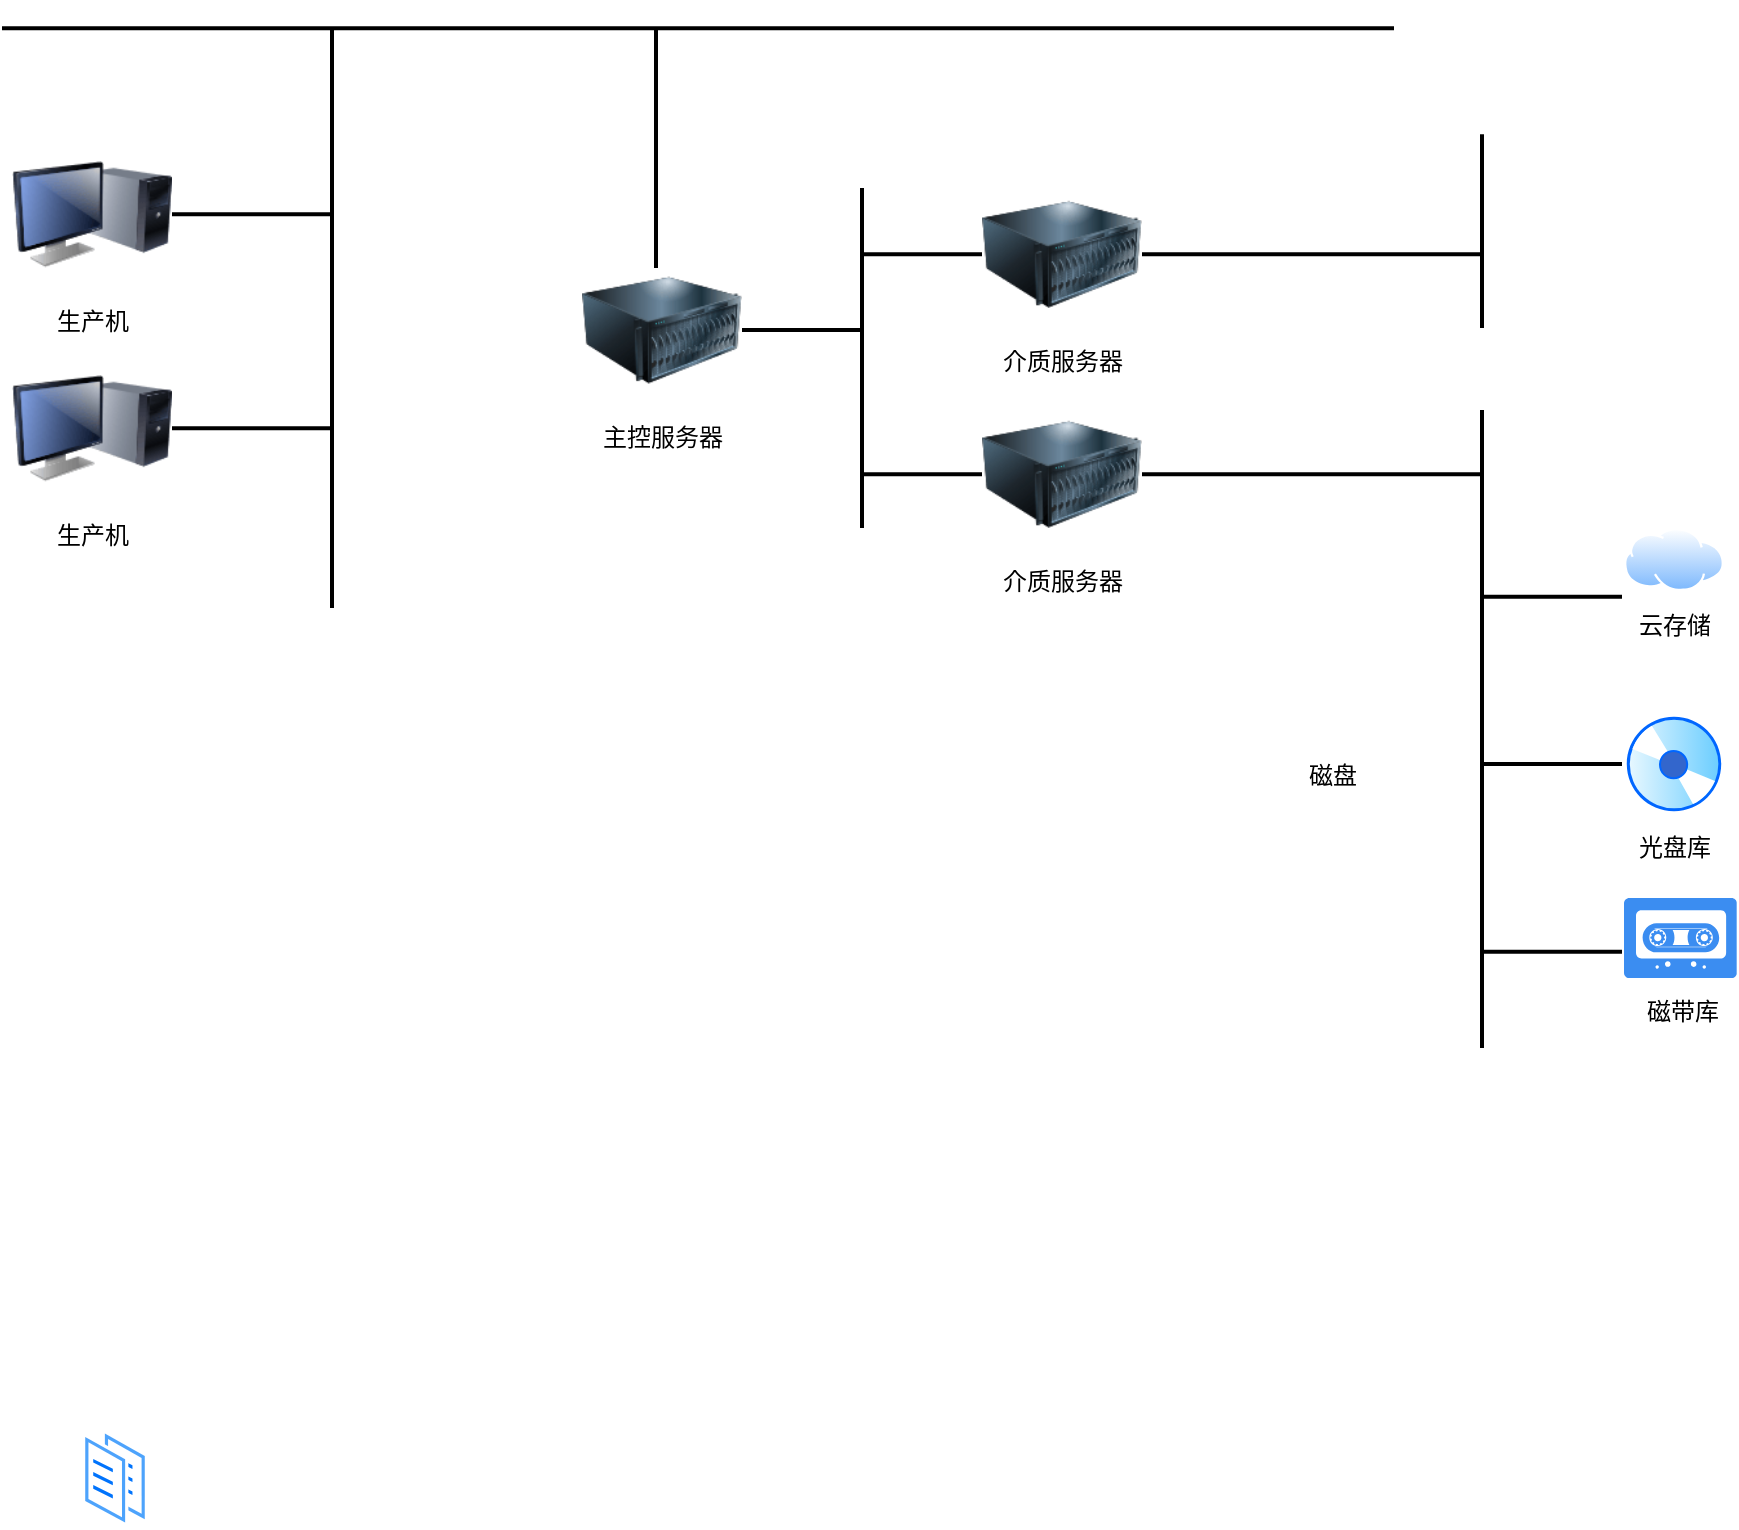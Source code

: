 <mxfile version="18.0.3" type="github">
  <diagram id="WPUKt3A7oiI-CKSTH1vF" name="Page-1">
    <mxGraphModel dx="1520" dy="752" grid="1" gridSize="10" guides="1" tooltips="1" connect="1" arrows="1" fold="1" page="0" pageScale="1" pageWidth="827" pageHeight="1169" math="0" shadow="0">
      <root>
        <mxCell id="0" />
        <mxCell id="1" parent="0" />
        <mxCell id="WDFu7RG4AvuWlvJgH90q-14" value="" style="line;strokeWidth=2;html=1;" parent="1" vertex="1">
          <mxGeometry y="147" width="696" height="26.25" as="geometry" />
        </mxCell>
        <mxCell id="qWO8GCQ1N2hHEBJl1-c2-2" value="" style="line;strokeWidth=2;direction=north;html=1;" vertex="1" parent="1">
          <mxGeometry x="160" y="160" width="10" height="290" as="geometry" />
        </mxCell>
        <mxCell id="qWO8GCQ1N2hHEBJl1-c2-3" value="" style="line;strokeWidth=2;html=1;" vertex="1" parent="1">
          <mxGeometry x="85" y="240" width="80" height="26.25" as="geometry" />
        </mxCell>
        <mxCell id="qWO8GCQ1N2hHEBJl1-c2-4" value="" style="line;strokeWidth=2;html=1;" vertex="1" parent="1">
          <mxGeometry x="85" y="347" width="80" height="26.25" as="geometry" />
        </mxCell>
        <mxCell id="qWO8GCQ1N2hHEBJl1-c2-5" value="生产机" style="image;html=1;image=img/lib/clip_art/computers/Monitor_Tower_128x128.png" vertex="1" parent="1">
          <mxGeometry x="5" y="320.12" width="80" height="80" as="geometry" />
        </mxCell>
        <mxCell id="qWO8GCQ1N2hHEBJl1-c2-6" value="生产机" style="image;html=1;image=img/lib/clip_art/computers/Monitor_Tower_128x128.png" vertex="1" parent="1">
          <mxGeometry x="5" y="213.13" width="80" height="80" as="geometry" />
        </mxCell>
        <mxCell id="qWO8GCQ1N2hHEBJl1-c2-9" value="" style="line;strokeWidth=2;direction=north;html=1;" vertex="1" parent="1">
          <mxGeometry x="322" y="160" width="10" height="120" as="geometry" />
        </mxCell>
        <mxCell id="qWO8GCQ1N2hHEBJl1-c2-10" value="主控服务器" style="image;html=1;image=img/lib/clip_art/computers/Server_128x128.png" vertex="1" parent="1">
          <mxGeometry x="290" y="271" width="80" height="80" as="geometry" />
        </mxCell>
        <mxCell id="qWO8GCQ1N2hHEBJl1-c2-12" value="" style="line;strokeWidth=2;html=1;" vertex="1" parent="1">
          <mxGeometry x="370" y="297.88" width="60" height="26.25" as="geometry" />
        </mxCell>
        <mxCell id="qWO8GCQ1N2hHEBJl1-c2-13" value="" style="line;strokeWidth=2;direction=north;html=1;" vertex="1" parent="1">
          <mxGeometry x="425" y="240" width="10" height="170" as="geometry" />
        </mxCell>
        <mxCell id="qWO8GCQ1N2hHEBJl1-c2-14" value="" style="line;strokeWidth=2;html=1;" vertex="1" parent="1">
          <mxGeometry x="430" y="260" width="60" height="26.25" as="geometry" />
        </mxCell>
        <mxCell id="qWO8GCQ1N2hHEBJl1-c2-15" value="" style="line;strokeWidth=2;html=1;" vertex="1" parent="1">
          <mxGeometry x="430" y="370" width="60" height="26.25" as="geometry" />
        </mxCell>
        <mxCell id="qWO8GCQ1N2hHEBJl1-c2-16" value="介质服务器" style="image;html=1;image=img/lib/clip_art/computers/Server_128x128.png" vertex="1" parent="1">
          <mxGeometry x="490" y="233.13" width="80" height="80" as="geometry" />
        </mxCell>
        <mxCell id="qWO8GCQ1N2hHEBJl1-c2-17" value="介质服务器" style="image;html=1;image=img/lib/clip_art/computers/Server_128x128.png" vertex="1" parent="1">
          <mxGeometry x="490" y="343.12" width="80" height="80" as="geometry" />
        </mxCell>
        <mxCell id="qWO8GCQ1N2hHEBJl1-c2-18" value="" style="line;strokeWidth=2;html=1;" vertex="1" parent="1">
          <mxGeometry x="570" y="260" width="170" height="26.25" as="geometry" />
        </mxCell>
        <mxCell id="qWO8GCQ1N2hHEBJl1-c2-20" value="光盘库" style="aspect=fixed;perimeter=ellipsePerimeter;html=1;align=center;shadow=0;dashed=0;spacingTop=3;image;image=img/lib/active_directory/cd_dvd.svg;labelBackgroundColor=none;" vertex="1" parent="1">
          <mxGeometry x="811" y="503" width="50" height="50" as="geometry" />
        </mxCell>
        <mxCell id="qWO8GCQ1N2hHEBJl1-c2-21" value="" style="aspect=fixed;perimeter=ellipsePerimeter;html=1;align=center;shadow=0;dashed=0;spacingTop=3;image;image=img/lib/active_directory/documents.svg;labelBackgroundColor=#FF3399;" vertex="1" parent="1">
          <mxGeometry x="40" y="860" width="33" height="50" as="geometry" />
        </mxCell>
        <mxCell id="qWO8GCQ1N2hHEBJl1-c2-23" value="云存储" style="aspect=fixed;perimeter=ellipsePerimeter;html=1;align=center;shadow=0;dashed=0;spacingTop=3;image;image=img/lib/active_directory/internet_cloud.svg;labelBackgroundColor=none;" vertex="1" parent="1">
          <mxGeometry x="811" y="410" width="50" height="31.5" as="geometry" />
        </mxCell>
        <mxCell id="qWO8GCQ1N2hHEBJl1-c2-25" value="" style="line;strokeWidth=2;html=1;" vertex="1" parent="1">
          <mxGeometry x="570" y="369.99" width="170" height="26.25" as="geometry" />
        </mxCell>
        <mxCell id="qWO8GCQ1N2hHEBJl1-c2-26" value="" style="line;strokeWidth=2;direction=north;html=1;" vertex="1" parent="1">
          <mxGeometry x="735" y="351" width="10" height="319" as="geometry" />
        </mxCell>
        <mxCell id="qWO8GCQ1N2hHEBJl1-c2-27" value="" style="line;strokeWidth=2;direction=north;html=1;" vertex="1" parent="1">
          <mxGeometry x="735" y="213.13" width="10" height="96.87" as="geometry" />
        </mxCell>
        <mxCell id="qWO8GCQ1N2hHEBJl1-c2-29" value="" style="sketch=0;html=1;aspect=fixed;strokeColor=none;shadow=0;align=center;verticalAlign=top;fillColor=#3B8DF1;shape=mxgraph.gcp2.tape_record;labelBackgroundColor=none;" vertex="1" parent="1">
          <mxGeometry x="811" y="595" width="56.34" height="40" as="geometry" />
        </mxCell>
        <mxCell id="qWO8GCQ1N2hHEBJl1-c2-32" value="磁带库" style="text;html=1;align=center;verticalAlign=middle;resizable=0;points=[];autosize=1;strokeColor=none;fillColor=none;" vertex="1" parent="1">
          <mxGeometry x="815" y="642" width="50" height="20" as="geometry" />
        </mxCell>
        <mxCell id="qWO8GCQ1N2hHEBJl1-c2-34" value="" style="line;strokeWidth=2;html=1;" vertex="1" parent="1">
          <mxGeometry x="740" y="431.25" width="70" height="26.25" as="geometry" />
        </mxCell>
        <mxCell id="qWO8GCQ1N2hHEBJl1-c2-35" value="" style="line;strokeWidth=2;html=1;" vertex="1" parent="1">
          <mxGeometry x="740" y="514.88" width="70" height="26.25" as="geometry" />
        </mxCell>
        <mxCell id="qWO8GCQ1N2hHEBJl1-c2-36" value="" style="line;strokeWidth=2;html=1;" vertex="1" parent="1">
          <mxGeometry x="740" y="608.75" width="70" height="26.25" as="geometry" />
        </mxCell>
        <mxCell id="qWO8GCQ1N2hHEBJl1-c2-37" value="磁盘" style="shape=image;html=1;verticalAlign=top;verticalLabelPosition=bottom;labelBackgroundColor=#ffffff;imageAspect=0;aspect=fixed;image=https://cdn0.iconfinder.com/data/icons/Hosting_Icons/128/dedicated-server-px-png.png" vertex="1" parent="1">
          <mxGeometry x="630" y="450" width="70" height="70" as="geometry" />
        </mxCell>
      </root>
    </mxGraphModel>
  </diagram>
</mxfile>

